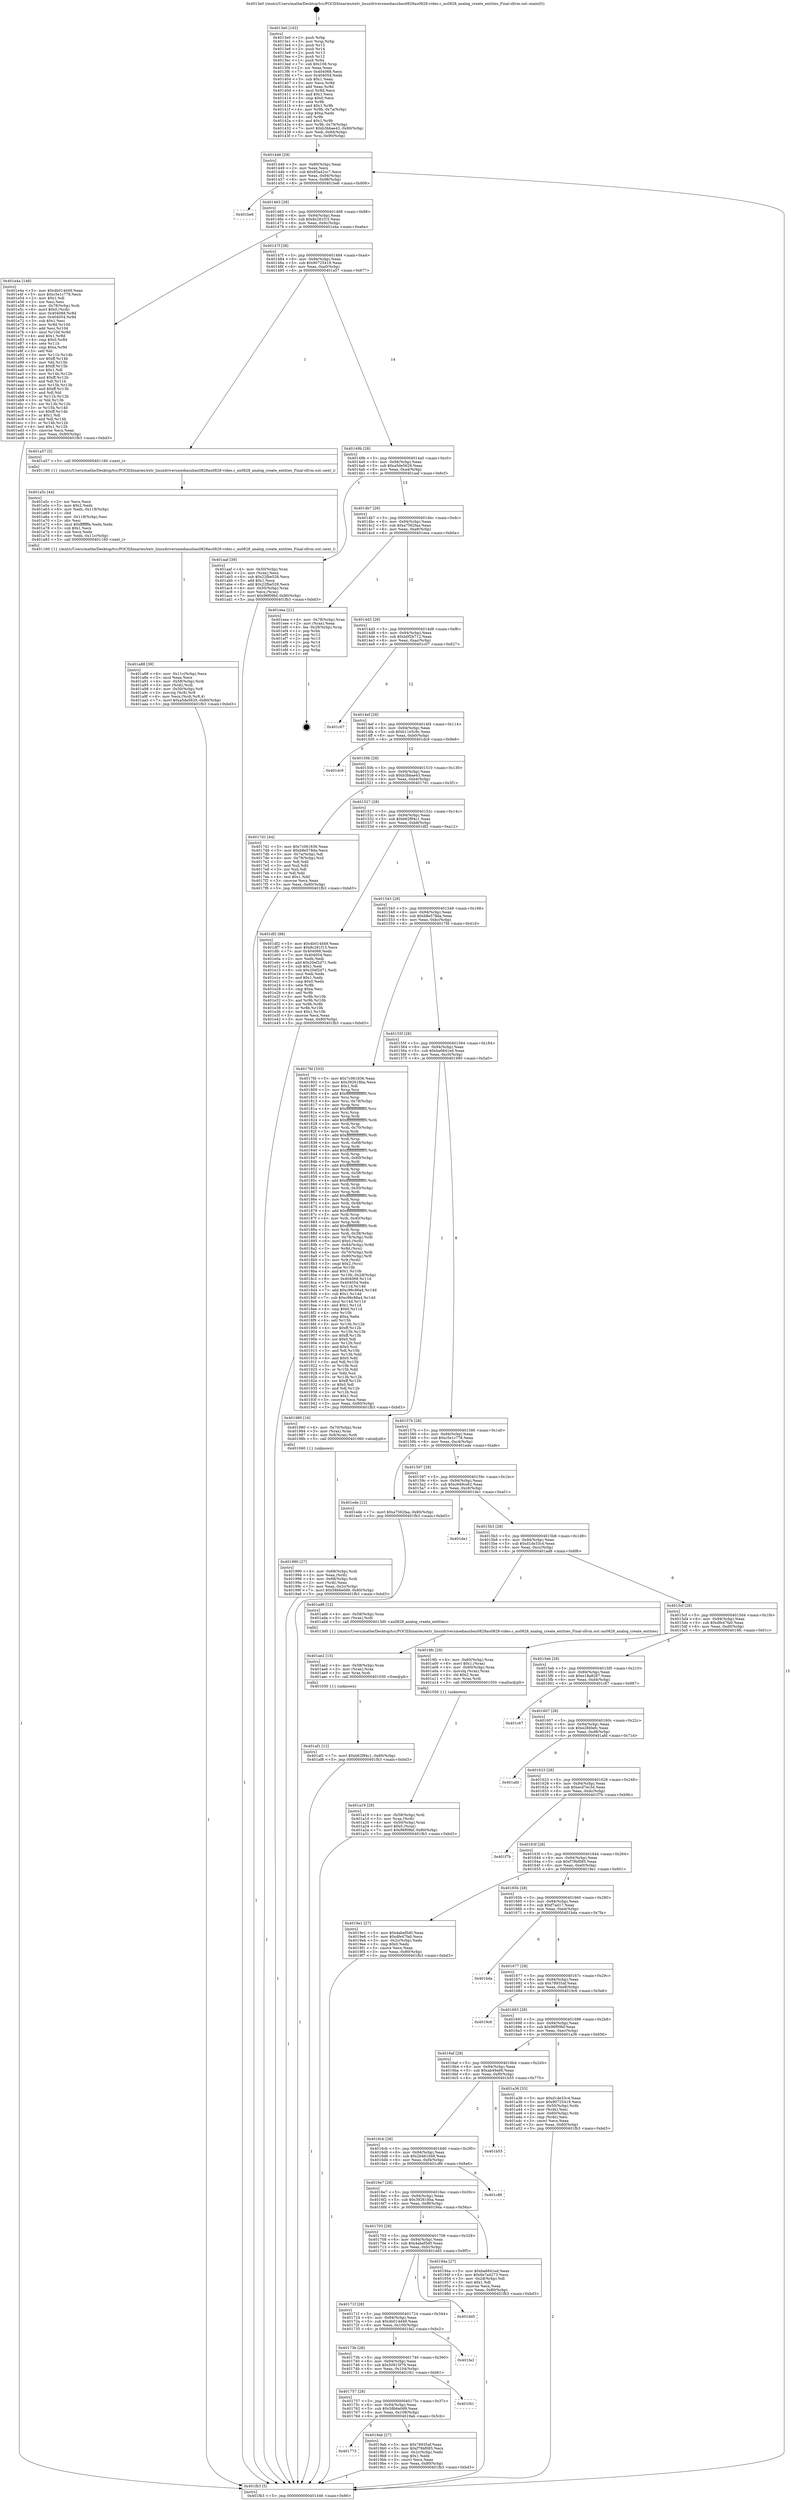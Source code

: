 digraph "0x4013e0" {
  label = "0x4013e0 (/mnt/c/Users/mathe/Desktop/tcc/POCII/binaries/extr_linuxdriversmediausbau0828au0828-video.c_au0828_analog_create_entities_Final-ollvm.out::main(0))"
  labelloc = "t"
  node[shape=record]

  Entry [label="",width=0.3,height=0.3,shape=circle,fillcolor=black,style=filled]
  "0x401446" [label="{
     0x401446 [29]\l
     | [instrs]\l
     &nbsp;&nbsp;0x401446 \<+3\>: mov -0x80(%rbp),%eax\l
     &nbsp;&nbsp;0x401449 \<+2\>: mov %eax,%ecx\l
     &nbsp;&nbsp;0x40144b \<+6\>: sub $0x85a42cc7,%ecx\l
     &nbsp;&nbsp;0x401451 \<+6\>: mov %eax,-0x94(%rbp)\l
     &nbsp;&nbsp;0x401457 \<+6\>: mov %ecx,-0x98(%rbp)\l
     &nbsp;&nbsp;0x40145d \<+6\>: je 0000000000401be6 \<main+0x806\>\l
  }"]
  "0x401be6" [label="{
     0x401be6\l
  }", style=dashed]
  "0x401463" [label="{
     0x401463 [28]\l
     | [instrs]\l
     &nbsp;&nbsp;0x401463 \<+5\>: jmp 0000000000401468 \<main+0x88\>\l
     &nbsp;&nbsp;0x401468 \<+6\>: mov -0x94(%rbp),%eax\l
     &nbsp;&nbsp;0x40146e \<+5\>: sub $0x8c281f15,%eax\l
     &nbsp;&nbsp;0x401473 \<+6\>: mov %eax,-0x9c(%rbp)\l
     &nbsp;&nbsp;0x401479 \<+6\>: je 0000000000401e4a \<main+0xa6a\>\l
  }"]
  Exit [label="",width=0.3,height=0.3,shape=circle,fillcolor=black,style=filled,peripheries=2]
  "0x401e4a" [label="{
     0x401e4a [148]\l
     | [instrs]\l
     &nbsp;&nbsp;0x401e4a \<+5\>: mov $0x4b014d49,%eax\l
     &nbsp;&nbsp;0x401e4f \<+5\>: mov $0xc5e1c778,%ecx\l
     &nbsp;&nbsp;0x401e54 \<+2\>: mov $0x1,%dl\l
     &nbsp;&nbsp;0x401e56 \<+2\>: xor %esi,%esi\l
     &nbsp;&nbsp;0x401e58 \<+4\>: mov -0x78(%rbp),%rdi\l
     &nbsp;&nbsp;0x401e5c \<+6\>: movl $0x0,(%rdi)\l
     &nbsp;&nbsp;0x401e62 \<+8\>: mov 0x404068,%r8d\l
     &nbsp;&nbsp;0x401e6a \<+8\>: mov 0x404054,%r9d\l
     &nbsp;&nbsp;0x401e72 \<+3\>: sub $0x1,%esi\l
     &nbsp;&nbsp;0x401e75 \<+3\>: mov %r8d,%r10d\l
     &nbsp;&nbsp;0x401e78 \<+3\>: add %esi,%r10d\l
     &nbsp;&nbsp;0x401e7b \<+4\>: imul %r10d,%r8d\l
     &nbsp;&nbsp;0x401e7f \<+4\>: and $0x1,%r8d\l
     &nbsp;&nbsp;0x401e83 \<+4\>: cmp $0x0,%r8d\l
     &nbsp;&nbsp;0x401e87 \<+4\>: sete %r11b\l
     &nbsp;&nbsp;0x401e8b \<+4\>: cmp $0xa,%r9d\l
     &nbsp;&nbsp;0x401e8f \<+3\>: setl %bl\l
     &nbsp;&nbsp;0x401e92 \<+3\>: mov %r11b,%r14b\l
     &nbsp;&nbsp;0x401e95 \<+4\>: xor $0xff,%r14b\l
     &nbsp;&nbsp;0x401e99 \<+3\>: mov %bl,%r15b\l
     &nbsp;&nbsp;0x401e9c \<+4\>: xor $0xff,%r15b\l
     &nbsp;&nbsp;0x401ea0 \<+3\>: xor $0x1,%dl\l
     &nbsp;&nbsp;0x401ea3 \<+3\>: mov %r14b,%r12b\l
     &nbsp;&nbsp;0x401ea6 \<+4\>: and $0xff,%r12b\l
     &nbsp;&nbsp;0x401eaa \<+3\>: and %dl,%r11b\l
     &nbsp;&nbsp;0x401ead \<+3\>: mov %r15b,%r13b\l
     &nbsp;&nbsp;0x401eb0 \<+4\>: and $0xff,%r13b\l
     &nbsp;&nbsp;0x401eb4 \<+2\>: and %dl,%bl\l
     &nbsp;&nbsp;0x401eb6 \<+3\>: or %r11b,%r12b\l
     &nbsp;&nbsp;0x401eb9 \<+3\>: or %bl,%r13b\l
     &nbsp;&nbsp;0x401ebc \<+3\>: xor %r13b,%r12b\l
     &nbsp;&nbsp;0x401ebf \<+3\>: or %r15b,%r14b\l
     &nbsp;&nbsp;0x401ec2 \<+4\>: xor $0xff,%r14b\l
     &nbsp;&nbsp;0x401ec6 \<+3\>: or $0x1,%dl\l
     &nbsp;&nbsp;0x401ec9 \<+3\>: and %dl,%r14b\l
     &nbsp;&nbsp;0x401ecc \<+3\>: or %r14b,%r12b\l
     &nbsp;&nbsp;0x401ecf \<+4\>: test $0x1,%r12b\l
     &nbsp;&nbsp;0x401ed3 \<+3\>: cmovne %ecx,%eax\l
     &nbsp;&nbsp;0x401ed6 \<+3\>: mov %eax,-0x80(%rbp)\l
     &nbsp;&nbsp;0x401ed9 \<+5\>: jmp 0000000000401fb3 \<main+0xbd3\>\l
  }"]
  "0x40147f" [label="{
     0x40147f [28]\l
     | [instrs]\l
     &nbsp;&nbsp;0x40147f \<+5\>: jmp 0000000000401484 \<main+0xa4\>\l
     &nbsp;&nbsp;0x401484 \<+6\>: mov -0x94(%rbp),%eax\l
     &nbsp;&nbsp;0x40148a \<+5\>: sub $0x90725419,%eax\l
     &nbsp;&nbsp;0x40148f \<+6\>: mov %eax,-0xa0(%rbp)\l
     &nbsp;&nbsp;0x401495 \<+6\>: je 0000000000401a57 \<main+0x677\>\l
  }"]
  "0x401af1" [label="{
     0x401af1 [12]\l
     | [instrs]\l
     &nbsp;&nbsp;0x401af1 \<+7\>: movl $0xb62f94c1,-0x80(%rbp)\l
     &nbsp;&nbsp;0x401af8 \<+5\>: jmp 0000000000401fb3 \<main+0xbd3\>\l
  }"]
  "0x401a57" [label="{
     0x401a57 [5]\l
     | [instrs]\l
     &nbsp;&nbsp;0x401a57 \<+5\>: call 0000000000401160 \<next_i\>\l
     | [calls]\l
     &nbsp;&nbsp;0x401160 \{1\} (/mnt/c/Users/mathe/Desktop/tcc/POCII/binaries/extr_linuxdriversmediausbau0828au0828-video.c_au0828_analog_create_entities_Final-ollvm.out::next_i)\l
  }"]
  "0x40149b" [label="{
     0x40149b [28]\l
     | [instrs]\l
     &nbsp;&nbsp;0x40149b \<+5\>: jmp 00000000004014a0 \<main+0xc0\>\l
     &nbsp;&nbsp;0x4014a0 \<+6\>: mov -0x94(%rbp),%eax\l
     &nbsp;&nbsp;0x4014a6 \<+5\>: sub $0xa5de5629,%eax\l
     &nbsp;&nbsp;0x4014ab \<+6\>: mov %eax,-0xa4(%rbp)\l
     &nbsp;&nbsp;0x4014b1 \<+6\>: je 0000000000401aaf \<main+0x6cf\>\l
  }"]
  "0x401ae2" [label="{
     0x401ae2 [15]\l
     | [instrs]\l
     &nbsp;&nbsp;0x401ae2 \<+4\>: mov -0x58(%rbp),%rax\l
     &nbsp;&nbsp;0x401ae6 \<+3\>: mov (%rax),%rax\l
     &nbsp;&nbsp;0x401ae9 \<+3\>: mov %rax,%rdi\l
     &nbsp;&nbsp;0x401aec \<+5\>: call 0000000000401030 \<free@plt\>\l
     | [calls]\l
     &nbsp;&nbsp;0x401030 \{1\} (unknown)\l
  }"]
  "0x401aaf" [label="{
     0x401aaf [39]\l
     | [instrs]\l
     &nbsp;&nbsp;0x401aaf \<+4\>: mov -0x50(%rbp),%rax\l
     &nbsp;&nbsp;0x401ab3 \<+2\>: mov (%rax),%ecx\l
     &nbsp;&nbsp;0x401ab5 \<+6\>: sub $0x22fbe528,%ecx\l
     &nbsp;&nbsp;0x401abb \<+3\>: add $0x1,%ecx\l
     &nbsp;&nbsp;0x401abe \<+6\>: add $0x22fbe528,%ecx\l
     &nbsp;&nbsp;0x401ac4 \<+4\>: mov -0x50(%rbp),%rax\l
     &nbsp;&nbsp;0x401ac8 \<+2\>: mov %ecx,(%rax)\l
     &nbsp;&nbsp;0x401aca \<+7\>: movl $0x96f09bf,-0x80(%rbp)\l
     &nbsp;&nbsp;0x401ad1 \<+5\>: jmp 0000000000401fb3 \<main+0xbd3\>\l
  }"]
  "0x4014b7" [label="{
     0x4014b7 [28]\l
     | [instrs]\l
     &nbsp;&nbsp;0x4014b7 \<+5\>: jmp 00000000004014bc \<main+0xdc\>\l
     &nbsp;&nbsp;0x4014bc \<+6\>: mov -0x94(%rbp),%eax\l
     &nbsp;&nbsp;0x4014c2 \<+5\>: sub $0xa7562faa,%eax\l
     &nbsp;&nbsp;0x4014c7 \<+6\>: mov %eax,-0xa8(%rbp)\l
     &nbsp;&nbsp;0x4014cd \<+6\>: je 0000000000401eea \<main+0xb0a\>\l
  }"]
  "0x401a88" [label="{
     0x401a88 [39]\l
     | [instrs]\l
     &nbsp;&nbsp;0x401a88 \<+6\>: mov -0x11c(%rbp),%ecx\l
     &nbsp;&nbsp;0x401a8e \<+3\>: imul %eax,%ecx\l
     &nbsp;&nbsp;0x401a91 \<+4\>: mov -0x58(%rbp),%rdi\l
     &nbsp;&nbsp;0x401a95 \<+3\>: mov (%rdi),%rdi\l
     &nbsp;&nbsp;0x401a98 \<+4\>: mov -0x50(%rbp),%r8\l
     &nbsp;&nbsp;0x401a9c \<+3\>: movslq (%r8),%r8\l
     &nbsp;&nbsp;0x401a9f \<+4\>: mov %ecx,(%rdi,%r8,4)\l
     &nbsp;&nbsp;0x401aa3 \<+7\>: movl $0xa5de5629,-0x80(%rbp)\l
     &nbsp;&nbsp;0x401aaa \<+5\>: jmp 0000000000401fb3 \<main+0xbd3\>\l
  }"]
  "0x401eea" [label="{
     0x401eea [21]\l
     | [instrs]\l
     &nbsp;&nbsp;0x401eea \<+4\>: mov -0x78(%rbp),%rax\l
     &nbsp;&nbsp;0x401eee \<+2\>: mov (%rax),%eax\l
     &nbsp;&nbsp;0x401ef0 \<+4\>: lea -0x28(%rbp),%rsp\l
     &nbsp;&nbsp;0x401ef4 \<+1\>: pop %rbx\l
     &nbsp;&nbsp;0x401ef5 \<+2\>: pop %r12\l
     &nbsp;&nbsp;0x401ef7 \<+2\>: pop %r13\l
     &nbsp;&nbsp;0x401ef9 \<+2\>: pop %r14\l
     &nbsp;&nbsp;0x401efb \<+2\>: pop %r15\l
     &nbsp;&nbsp;0x401efd \<+1\>: pop %rbp\l
     &nbsp;&nbsp;0x401efe \<+1\>: ret\l
  }"]
  "0x4014d3" [label="{
     0x4014d3 [28]\l
     | [instrs]\l
     &nbsp;&nbsp;0x4014d3 \<+5\>: jmp 00000000004014d8 \<main+0xf8\>\l
     &nbsp;&nbsp;0x4014d8 \<+6\>: mov -0x94(%rbp),%eax\l
     &nbsp;&nbsp;0x4014de \<+5\>: sub $0xb0f2b712,%eax\l
     &nbsp;&nbsp;0x4014e3 \<+6\>: mov %eax,-0xac(%rbp)\l
     &nbsp;&nbsp;0x4014e9 \<+6\>: je 0000000000401c07 \<main+0x827\>\l
  }"]
  "0x401a5c" [label="{
     0x401a5c [44]\l
     | [instrs]\l
     &nbsp;&nbsp;0x401a5c \<+2\>: xor %ecx,%ecx\l
     &nbsp;&nbsp;0x401a5e \<+5\>: mov $0x2,%edx\l
     &nbsp;&nbsp;0x401a63 \<+6\>: mov %edx,-0x118(%rbp)\l
     &nbsp;&nbsp;0x401a69 \<+1\>: cltd\l
     &nbsp;&nbsp;0x401a6a \<+6\>: mov -0x118(%rbp),%esi\l
     &nbsp;&nbsp;0x401a70 \<+2\>: idiv %esi\l
     &nbsp;&nbsp;0x401a72 \<+6\>: imul $0xfffffffe,%edx,%edx\l
     &nbsp;&nbsp;0x401a78 \<+3\>: sub $0x1,%ecx\l
     &nbsp;&nbsp;0x401a7b \<+2\>: sub %ecx,%edx\l
     &nbsp;&nbsp;0x401a7d \<+6\>: mov %edx,-0x11c(%rbp)\l
     &nbsp;&nbsp;0x401a83 \<+5\>: call 0000000000401160 \<next_i\>\l
     | [calls]\l
     &nbsp;&nbsp;0x401160 \{1\} (/mnt/c/Users/mathe/Desktop/tcc/POCII/binaries/extr_linuxdriversmediausbau0828au0828-video.c_au0828_analog_create_entities_Final-ollvm.out::next_i)\l
  }"]
  "0x401c07" [label="{
     0x401c07\l
  }", style=dashed]
  "0x4014ef" [label="{
     0x4014ef [28]\l
     | [instrs]\l
     &nbsp;&nbsp;0x4014ef \<+5\>: jmp 00000000004014f4 \<main+0x114\>\l
     &nbsp;&nbsp;0x4014f4 \<+6\>: mov -0x94(%rbp),%eax\l
     &nbsp;&nbsp;0x4014fa \<+5\>: sub $0xb11e5c9c,%eax\l
     &nbsp;&nbsp;0x4014ff \<+6\>: mov %eax,-0xb0(%rbp)\l
     &nbsp;&nbsp;0x401505 \<+6\>: je 0000000000401dc9 \<main+0x9e9\>\l
  }"]
  "0x401a19" [label="{
     0x401a19 [29]\l
     | [instrs]\l
     &nbsp;&nbsp;0x401a19 \<+4\>: mov -0x58(%rbp),%rdi\l
     &nbsp;&nbsp;0x401a1d \<+3\>: mov %rax,(%rdi)\l
     &nbsp;&nbsp;0x401a20 \<+4\>: mov -0x50(%rbp),%rax\l
     &nbsp;&nbsp;0x401a24 \<+6\>: movl $0x0,(%rax)\l
     &nbsp;&nbsp;0x401a2a \<+7\>: movl $0x96f09bf,-0x80(%rbp)\l
     &nbsp;&nbsp;0x401a31 \<+5\>: jmp 0000000000401fb3 \<main+0xbd3\>\l
  }"]
  "0x401dc9" [label="{
     0x401dc9\l
  }", style=dashed]
  "0x40150b" [label="{
     0x40150b [28]\l
     | [instrs]\l
     &nbsp;&nbsp;0x40150b \<+5\>: jmp 0000000000401510 \<main+0x130\>\l
     &nbsp;&nbsp;0x401510 \<+6\>: mov -0x94(%rbp),%eax\l
     &nbsp;&nbsp;0x401516 \<+5\>: sub $0xb3bbae43,%eax\l
     &nbsp;&nbsp;0x40151b \<+6\>: mov %eax,-0xb4(%rbp)\l
     &nbsp;&nbsp;0x401521 \<+6\>: je 00000000004017d1 \<main+0x3f1\>\l
  }"]
  "0x401773" [label="{
     0x401773\l
  }", style=dashed]
  "0x4017d1" [label="{
     0x4017d1 [44]\l
     | [instrs]\l
     &nbsp;&nbsp;0x4017d1 \<+5\>: mov $0x7c061836,%eax\l
     &nbsp;&nbsp;0x4017d6 \<+5\>: mov $0xb8e578da,%ecx\l
     &nbsp;&nbsp;0x4017db \<+3\>: mov -0x7a(%rbp),%dl\l
     &nbsp;&nbsp;0x4017de \<+4\>: mov -0x79(%rbp),%sil\l
     &nbsp;&nbsp;0x4017e2 \<+3\>: mov %dl,%dil\l
     &nbsp;&nbsp;0x4017e5 \<+3\>: and %sil,%dil\l
     &nbsp;&nbsp;0x4017e8 \<+3\>: xor %sil,%dl\l
     &nbsp;&nbsp;0x4017eb \<+3\>: or %dl,%dil\l
     &nbsp;&nbsp;0x4017ee \<+4\>: test $0x1,%dil\l
     &nbsp;&nbsp;0x4017f2 \<+3\>: cmovne %ecx,%eax\l
     &nbsp;&nbsp;0x4017f5 \<+3\>: mov %eax,-0x80(%rbp)\l
     &nbsp;&nbsp;0x4017f8 \<+5\>: jmp 0000000000401fb3 \<main+0xbd3\>\l
  }"]
  "0x401527" [label="{
     0x401527 [28]\l
     | [instrs]\l
     &nbsp;&nbsp;0x401527 \<+5\>: jmp 000000000040152c \<main+0x14c\>\l
     &nbsp;&nbsp;0x40152c \<+6\>: mov -0x94(%rbp),%eax\l
     &nbsp;&nbsp;0x401532 \<+5\>: sub $0xb62f94c1,%eax\l
     &nbsp;&nbsp;0x401537 \<+6\>: mov %eax,-0xb8(%rbp)\l
     &nbsp;&nbsp;0x40153d \<+6\>: je 0000000000401df2 \<main+0xa12\>\l
  }"]
  "0x401fb3" [label="{
     0x401fb3 [5]\l
     | [instrs]\l
     &nbsp;&nbsp;0x401fb3 \<+5\>: jmp 0000000000401446 \<main+0x66\>\l
  }"]
  "0x4013e0" [label="{
     0x4013e0 [102]\l
     | [instrs]\l
     &nbsp;&nbsp;0x4013e0 \<+1\>: push %rbp\l
     &nbsp;&nbsp;0x4013e1 \<+3\>: mov %rsp,%rbp\l
     &nbsp;&nbsp;0x4013e4 \<+2\>: push %r15\l
     &nbsp;&nbsp;0x4013e6 \<+2\>: push %r14\l
     &nbsp;&nbsp;0x4013e8 \<+2\>: push %r13\l
     &nbsp;&nbsp;0x4013ea \<+2\>: push %r12\l
     &nbsp;&nbsp;0x4013ec \<+1\>: push %rbx\l
     &nbsp;&nbsp;0x4013ed \<+7\>: sub $0x108,%rsp\l
     &nbsp;&nbsp;0x4013f4 \<+2\>: xor %eax,%eax\l
     &nbsp;&nbsp;0x4013f6 \<+7\>: mov 0x404068,%ecx\l
     &nbsp;&nbsp;0x4013fd \<+7\>: mov 0x404054,%edx\l
     &nbsp;&nbsp;0x401404 \<+3\>: sub $0x1,%eax\l
     &nbsp;&nbsp;0x401407 \<+3\>: mov %ecx,%r8d\l
     &nbsp;&nbsp;0x40140a \<+3\>: add %eax,%r8d\l
     &nbsp;&nbsp;0x40140d \<+4\>: imul %r8d,%ecx\l
     &nbsp;&nbsp;0x401411 \<+3\>: and $0x1,%ecx\l
     &nbsp;&nbsp;0x401414 \<+3\>: cmp $0x0,%ecx\l
     &nbsp;&nbsp;0x401417 \<+4\>: sete %r9b\l
     &nbsp;&nbsp;0x40141b \<+4\>: and $0x1,%r9b\l
     &nbsp;&nbsp;0x40141f \<+4\>: mov %r9b,-0x7a(%rbp)\l
     &nbsp;&nbsp;0x401423 \<+3\>: cmp $0xa,%edx\l
     &nbsp;&nbsp;0x401426 \<+4\>: setl %r9b\l
     &nbsp;&nbsp;0x40142a \<+4\>: and $0x1,%r9b\l
     &nbsp;&nbsp;0x40142e \<+4\>: mov %r9b,-0x79(%rbp)\l
     &nbsp;&nbsp;0x401432 \<+7\>: movl $0xb3bbae43,-0x80(%rbp)\l
     &nbsp;&nbsp;0x401439 \<+6\>: mov %edi,-0x84(%rbp)\l
     &nbsp;&nbsp;0x40143f \<+7\>: mov %rsi,-0x90(%rbp)\l
  }"]
  "0x4019ab" [label="{
     0x4019ab [27]\l
     | [instrs]\l
     &nbsp;&nbsp;0x4019ab \<+5\>: mov $0x78935af,%eax\l
     &nbsp;&nbsp;0x4019b0 \<+5\>: mov $0xf79bf085,%ecx\l
     &nbsp;&nbsp;0x4019b5 \<+3\>: mov -0x2c(%rbp),%edx\l
     &nbsp;&nbsp;0x4019b8 \<+3\>: cmp $0x1,%edx\l
     &nbsp;&nbsp;0x4019bb \<+3\>: cmovl %ecx,%eax\l
     &nbsp;&nbsp;0x4019be \<+3\>: mov %eax,-0x80(%rbp)\l
     &nbsp;&nbsp;0x4019c1 \<+5\>: jmp 0000000000401fb3 \<main+0xbd3\>\l
  }"]
  "0x401df2" [label="{
     0x401df2 [88]\l
     | [instrs]\l
     &nbsp;&nbsp;0x401df2 \<+5\>: mov $0x4b014d49,%eax\l
     &nbsp;&nbsp;0x401df7 \<+5\>: mov $0x8c281f15,%ecx\l
     &nbsp;&nbsp;0x401dfc \<+7\>: mov 0x404068,%edx\l
     &nbsp;&nbsp;0x401e03 \<+7\>: mov 0x404054,%esi\l
     &nbsp;&nbsp;0x401e0a \<+2\>: mov %edx,%edi\l
     &nbsp;&nbsp;0x401e0c \<+6\>: add $0x20ef2d71,%edi\l
     &nbsp;&nbsp;0x401e12 \<+3\>: sub $0x1,%edi\l
     &nbsp;&nbsp;0x401e15 \<+6\>: sub $0x20ef2d71,%edi\l
     &nbsp;&nbsp;0x401e1b \<+3\>: imul %edi,%edx\l
     &nbsp;&nbsp;0x401e1e \<+3\>: and $0x1,%edx\l
     &nbsp;&nbsp;0x401e21 \<+3\>: cmp $0x0,%edx\l
     &nbsp;&nbsp;0x401e24 \<+4\>: sete %r8b\l
     &nbsp;&nbsp;0x401e28 \<+3\>: cmp $0xa,%esi\l
     &nbsp;&nbsp;0x401e2b \<+4\>: setl %r9b\l
     &nbsp;&nbsp;0x401e2f \<+3\>: mov %r8b,%r10b\l
     &nbsp;&nbsp;0x401e32 \<+3\>: and %r9b,%r10b\l
     &nbsp;&nbsp;0x401e35 \<+3\>: xor %r9b,%r8b\l
     &nbsp;&nbsp;0x401e38 \<+3\>: or %r8b,%r10b\l
     &nbsp;&nbsp;0x401e3b \<+4\>: test $0x1,%r10b\l
     &nbsp;&nbsp;0x401e3f \<+3\>: cmovne %ecx,%eax\l
     &nbsp;&nbsp;0x401e42 \<+3\>: mov %eax,-0x80(%rbp)\l
     &nbsp;&nbsp;0x401e45 \<+5\>: jmp 0000000000401fb3 \<main+0xbd3\>\l
  }"]
  "0x401543" [label="{
     0x401543 [28]\l
     | [instrs]\l
     &nbsp;&nbsp;0x401543 \<+5\>: jmp 0000000000401548 \<main+0x168\>\l
     &nbsp;&nbsp;0x401548 \<+6\>: mov -0x94(%rbp),%eax\l
     &nbsp;&nbsp;0x40154e \<+5\>: sub $0xb8e578da,%eax\l
     &nbsp;&nbsp;0x401553 \<+6\>: mov %eax,-0xbc(%rbp)\l
     &nbsp;&nbsp;0x401559 \<+6\>: je 00000000004017fd \<main+0x41d\>\l
  }"]
  "0x401757" [label="{
     0x401757 [28]\l
     | [instrs]\l
     &nbsp;&nbsp;0x401757 \<+5\>: jmp 000000000040175c \<main+0x37c\>\l
     &nbsp;&nbsp;0x40175c \<+6\>: mov -0x94(%rbp),%eax\l
     &nbsp;&nbsp;0x401762 \<+5\>: sub $0x58b6e0d9,%eax\l
     &nbsp;&nbsp;0x401767 \<+6\>: mov %eax,-0x108(%rbp)\l
     &nbsp;&nbsp;0x40176d \<+6\>: je 00000000004019ab \<main+0x5cb\>\l
  }"]
  "0x4017fd" [label="{
     0x4017fd [333]\l
     | [instrs]\l
     &nbsp;&nbsp;0x4017fd \<+5\>: mov $0x7c061836,%eax\l
     &nbsp;&nbsp;0x401802 \<+5\>: mov $0x392618ba,%ecx\l
     &nbsp;&nbsp;0x401807 \<+2\>: mov $0x1,%dl\l
     &nbsp;&nbsp;0x401809 \<+3\>: mov %rsp,%rsi\l
     &nbsp;&nbsp;0x40180c \<+4\>: add $0xfffffffffffffff0,%rsi\l
     &nbsp;&nbsp;0x401810 \<+3\>: mov %rsi,%rsp\l
     &nbsp;&nbsp;0x401813 \<+4\>: mov %rsi,-0x78(%rbp)\l
     &nbsp;&nbsp;0x401817 \<+3\>: mov %rsp,%rsi\l
     &nbsp;&nbsp;0x40181a \<+4\>: add $0xfffffffffffffff0,%rsi\l
     &nbsp;&nbsp;0x40181e \<+3\>: mov %rsi,%rsp\l
     &nbsp;&nbsp;0x401821 \<+3\>: mov %rsp,%rdi\l
     &nbsp;&nbsp;0x401824 \<+4\>: add $0xfffffffffffffff0,%rdi\l
     &nbsp;&nbsp;0x401828 \<+3\>: mov %rdi,%rsp\l
     &nbsp;&nbsp;0x40182b \<+4\>: mov %rdi,-0x70(%rbp)\l
     &nbsp;&nbsp;0x40182f \<+3\>: mov %rsp,%rdi\l
     &nbsp;&nbsp;0x401832 \<+4\>: add $0xfffffffffffffff0,%rdi\l
     &nbsp;&nbsp;0x401836 \<+3\>: mov %rdi,%rsp\l
     &nbsp;&nbsp;0x401839 \<+4\>: mov %rdi,-0x68(%rbp)\l
     &nbsp;&nbsp;0x40183d \<+3\>: mov %rsp,%rdi\l
     &nbsp;&nbsp;0x401840 \<+4\>: add $0xfffffffffffffff0,%rdi\l
     &nbsp;&nbsp;0x401844 \<+3\>: mov %rdi,%rsp\l
     &nbsp;&nbsp;0x401847 \<+4\>: mov %rdi,-0x60(%rbp)\l
     &nbsp;&nbsp;0x40184b \<+3\>: mov %rsp,%rdi\l
     &nbsp;&nbsp;0x40184e \<+4\>: add $0xfffffffffffffff0,%rdi\l
     &nbsp;&nbsp;0x401852 \<+3\>: mov %rdi,%rsp\l
     &nbsp;&nbsp;0x401855 \<+4\>: mov %rdi,-0x58(%rbp)\l
     &nbsp;&nbsp;0x401859 \<+3\>: mov %rsp,%rdi\l
     &nbsp;&nbsp;0x40185c \<+4\>: add $0xfffffffffffffff0,%rdi\l
     &nbsp;&nbsp;0x401860 \<+3\>: mov %rdi,%rsp\l
     &nbsp;&nbsp;0x401863 \<+4\>: mov %rdi,-0x50(%rbp)\l
     &nbsp;&nbsp;0x401867 \<+3\>: mov %rsp,%rdi\l
     &nbsp;&nbsp;0x40186a \<+4\>: add $0xfffffffffffffff0,%rdi\l
     &nbsp;&nbsp;0x40186e \<+3\>: mov %rdi,%rsp\l
     &nbsp;&nbsp;0x401871 \<+4\>: mov %rdi,-0x48(%rbp)\l
     &nbsp;&nbsp;0x401875 \<+3\>: mov %rsp,%rdi\l
     &nbsp;&nbsp;0x401878 \<+4\>: add $0xfffffffffffffff0,%rdi\l
     &nbsp;&nbsp;0x40187c \<+3\>: mov %rdi,%rsp\l
     &nbsp;&nbsp;0x40187f \<+4\>: mov %rdi,-0x40(%rbp)\l
     &nbsp;&nbsp;0x401883 \<+3\>: mov %rsp,%rdi\l
     &nbsp;&nbsp;0x401886 \<+4\>: add $0xfffffffffffffff0,%rdi\l
     &nbsp;&nbsp;0x40188a \<+3\>: mov %rdi,%rsp\l
     &nbsp;&nbsp;0x40188d \<+4\>: mov %rdi,-0x38(%rbp)\l
     &nbsp;&nbsp;0x401891 \<+4\>: mov -0x78(%rbp),%rdi\l
     &nbsp;&nbsp;0x401895 \<+6\>: movl $0x0,(%rdi)\l
     &nbsp;&nbsp;0x40189b \<+7\>: mov -0x84(%rbp),%r8d\l
     &nbsp;&nbsp;0x4018a2 \<+3\>: mov %r8d,(%rsi)\l
     &nbsp;&nbsp;0x4018a5 \<+4\>: mov -0x70(%rbp),%rdi\l
     &nbsp;&nbsp;0x4018a9 \<+7\>: mov -0x90(%rbp),%r9\l
     &nbsp;&nbsp;0x4018b0 \<+3\>: mov %r9,(%rdi)\l
     &nbsp;&nbsp;0x4018b3 \<+3\>: cmpl $0x2,(%rsi)\l
     &nbsp;&nbsp;0x4018b6 \<+4\>: setne %r10b\l
     &nbsp;&nbsp;0x4018ba \<+4\>: and $0x1,%r10b\l
     &nbsp;&nbsp;0x4018be \<+4\>: mov %r10b,-0x2d(%rbp)\l
     &nbsp;&nbsp;0x4018c2 \<+8\>: mov 0x404068,%r11d\l
     &nbsp;&nbsp;0x4018ca \<+7\>: mov 0x404054,%ebx\l
     &nbsp;&nbsp;0x4018d1 \<+3\>: mov %r11d,%r14d\l
     &nbsp;&nbsp;0x4018d4 \<+7\>: add $0xc96c86a4,%r14d\l
     &nbsp;&nbsp;0x4018db \<+4\>: sub $0x1,%r14d\l
     &nbsp;&nbsp;0x4018df \<+7\>: sub $0xc96c86a4,%r14d\l
     &nbsp;&nbsp;0x4018e6 \<+4\>: imul %r14d,%r11d\l
     &nbsp;&nbsp;0x4018ea \<+4\>: and $0x1,%r11d\l
     &nbsp;&nbsp;0x4018ee \<+4\>: cmp $0x0,%r11d\l
     &nbsp;&nbsp;0x4018f2 \<+4\>: sete %r10b\l
     &nbsp;&nbsp;0x4018f6 \<+3\>: cmp $0xa,%ebx\l
     &nbsp;&nbsp;0x4018f9 \<+4\>: setl %r15b\l
     &nbsp;&nbsp;0x4018fd \<+3\>: mov %r10b,%r12b\l
     &nbsp;&nbsp;0x401900 \<+4\>: xor $0xff,%r12b\l
     &nbsp;&nbsp;0x401904 \<+3\>: mov %r15b,%r13b\l
     &nbsp;&nbsp;0x401907 \<+4\>: xor $0xff,%r13b\l
     &nbsp;&nbsp;0x40190b \<+3\>: xor $0x0,%dl\l
     &nbsp;&nbsp;0x40190e \<+3\>: mov %r12b,%sil\l
     &nbsp;&nbsp;0x401911 \<+4\>: and $0x0,%sil\l
     &nbsp;&nbsp;0x401915 \<+3\>: and %dl,%r10b\l
     &nbsp;&nbsp;0x401918 \<+3\>: mov %r13b,%dil\l
     &nbsp;&nbsp;0x40191b \<+4\>: and $0x0,%dil\l
     &nbsp;&nbsp;0x40191f \<+3\>: and %dl,%r15b\l
     &nbsp;&nbsp;0x401922 \<+3\>: or %r10b,%sil\l
     &nbsp;&nbsp;0x401925 \<+3\>: or %r15b,%dil\l
     &nbsp;&nbsp;0x401928 \<+3\>: xor %dil,%sil\l
     &nbsp;&nbsp;0x40192b \<+3\>: or %r13b,%r12b\l
     &nbsp;&nbsp;0x40192e \<+4\>: xor $0xff,%r12b\l
     &nbsp;&nbsp;0x401932 \<+3\>: or $0x0,%dl\l
     &nbsp;&nbsp;0x401935 \<+3\>: and %dl,%r12b\l
     &nbsp;&nbsp;0x401938 \<+3\>: or %r12b,%sil\l
     &nbsp;&nbsp;0x40193b \<+4\>: test $0x1,%sil\l
     &nbsp;&nbsp;0x40193f \<+3\>: cmovne %ecx,%eax\l
     &nbsp;&nbsp;0x401942 \<+3\>: mov %eax,-0x80(%rbp)\l
     &nbsp;&nbsp;0x401945 \<+5\>: jmp 0000000000401fb3 \<main+0xbd3\>\l
  }"]
  "0x40155f" [label="{
     0x40155f [28]\l
     | [instrs]\l
     &nbsp;&nbsp;0x40155f \<+5\>: jmp 0000000000401564 \<main+0x184\>\l
     &nbsp;&nbsp;0x401564 \<+6\>: mov -0x94(%rbp),%eax\l
     &nbsp;&nbsp;0x40156a \<+5\>: sub $0xba6841ed,%eax\l
     &nbsp;&nbsp;0x40156f \<+6\>: mov %eax,-0xc0(%rbp)\l
     &nbsp;&nbsp;0x401575 \<+6\>: je 0000000000401980 \<main+0x5a0\>\l
  }"]
  "0x401f41" [label="{
     0x401f41\l
  }", style=dashed]
  "0x40173b" [label="{
     0x40173b [28]\l
     | [instrs]\l
     &nbsp;&nbsp;0x40173b \<+5\>: jmp 0000000000401740 \<main+0x360\>\l
     &nbsp;&nbsp;0x401740 \<+6\>: mov -0x94(%rbp),%eax\l
     &nbsp;&nbsp;0x401746 \<+5\>: sub $0x50915f79,%eax\l
     &nbsp;&nbsp;0x40174b \<+6\>: mov %eax,-0x104(%rbp)\l
     &nbsp;&nbsp;0x401751 \<+6\>: je 0000000000401f41 \<main+0xb61\>\l
  }"]
  "0x401980" [label="{
     0x401980 [16]\l
     | [instrs]\l
     &nbsp;&nbsp;0x401980 \<+4\>: mov -0x70(%rbp),%rax\l
     &nbsp;&nbsp;0x401984 \<+3\>: mov (%rax),%rax\l
     &nbsp;&nbsp;0x401987 \<+4\>: mov 0x8(%rax),%rdi\l
     &nbsp;&nbsp;0x40198b \<+5\>: call 0000000000401060 \<atoi@plt\>\l
     | [calls]\l
     &nbsp;&nbsp;0x401060 \{1\} (unknown)\l
  }"]
  "0x40157b" [label="{
     0x40157b [28]\l
     | [instrs]\l
     &nbsp;&nbsp;0x40157b \<+5\>: jmp 0000000000401580 \<main+0x1a0\>\l
     &nbsp;&nbsp;0x401580 \<+6\>: mov -0x94(%rbp),%eax\l
     &nbsp;&nbsp;0x401586 \<+5\>: sub $0xc5e1c778,%eax\l
     &nbsp;&nbsp;0x40158b \<+6\>: mov %eax,-0xc4(%rbp)\l
     &nbsp;&nbsp;0x401591 \<+6\>: je 0000000000401ede \<main+0xafe\>\l
  }"]
  "0x401fa2" [label="{
     0x401fa2\l
  }", style=dashed]
  "0x401ede" [label="{
     0x401ede [12]\l
     | [instrs]\l
     &nbsp;&nbsp;0x401ede \<+7\>: movl $0xa7562faa,-0x80(%rbp)\l
     &nbsp;&nbsp;0x401ee5 \<+5\>: jmp 0000000000401fb3 \<main+0xbd3\>\l
  }"]
  "0x401597" [label="{
     0x401597 [28]\l
     | [instrs]\l
     &nbsp;&nbsp;0x401597 \<+5\>: jmp 000000000040159c \<main+0x1bc\>\l
     &nbsp;&nbsp;0x40159c \<+6\>: mov -0x94(%rbp),%eax\l
     &nbsp;&nbsp;0x4015a2 \<+5\>: sub $0xc649ce62,%eax\l
     &nbsp;&nbsp;0x4015a7 \<+6\>: mov %eax,-0xc8(%rbp)\l
     &nbsp;&nbsp;0x4015ad \<+6\>: je 0000000000401de1 \<main+0xa01\>\l
  }"]
  "0x40171f" [label="{
     0x40171f [28]\l
     | [instrs]\l
     &nbsp;&nbsp;0x40171f \<+5\>: jmp 0000000000401724 \<main+0x344\>\l
     &nbsp;&nbsp;0x401724 \<+6\>: mov -0x94(%rbp),%eax\l
     &nbsp;&nbsp;0x40172a \<+5\>: sub $0x4b014d49,%eax\l
     &nbsp;&nbsp;0x40172f \<+6\>: mov %eax,-0x100(%rbp)\l
     &nbsp;&nbsp;0x401735 \<+6\>: je 0000000000401fa2 \<main+0xbc2\>\l
  }"]
  "0x401de1" [label="{
     0x401de1\l
  }", style=dashed]
  "0x4015b3" [label="{
     0x4015b3 [28]\l
     | [instrs]\l
     &nbsp;&nbsp;0x4015b3 \<+5\>: jmp 00000000004015b8 \<main+0x1d8\>\l
     &nbsp;&nbsp;0x4015b8 \<+6\>: mov -0x94(%rbp),%eax\l
     &nbsp;&nbsp;0x4015be \<+5\>: sub $0xd1de33c4,%eax\l
     &nbsp;&nbsp;0x4015c3 \<+6\>: mov %eax,-0xcc(%rbp)\l
     &nbsp;&nbsp;0x4015c9 \<+6\>: je 0000000000401ad6 \<main+0x6f6\>\l
  }"]
  "0x401dd5" [label="{
     0x401dd5\l
  }", style=dashed]
  "0x401ad6" [label="{
     0x401ad6 [12]\l
     | [instrs]\l
     &nbsp;&nbsp;0x401ad6 \<+4\>: mov -0x58(%rbp),%rax\l
     &nbsp;&nbsp;0x401ada \<+3\>: mov (%rax),%rdi\l
     &nbsp;&nbsp;0x401add \<+5\>: call 00000000004013d0 \<au0828_analog_create_entities\>\l
     | [calls]\l
     &nbsp;&nbsp;0x4013d0 \{1\} (/mnt/c/Users/mathe/Desktop/tcc/POCII/binaries/extr_linuxdriversmediausbau0828au0828-video.c_au0828_analog_create_entities_Final-ollvm.out::au0828_analog_create_entities)\l
  }"]
  "0x4015cf" [label="{
     0x4015cf [28]\l
     | [instrs]\l
     &nbsp;&nbsp;0x4015cf \<+5\>: jmp 00000000004015d4 \<main+0x1f4\>\l
     &nbsp;&nbsp;0x4015d4 \<+6\>: mov -0x94(%rbp),%eax\l
     &nbsp;&nbsp;0x4015da \<+5\>: sub $0xdfe47fa0,%eax\l
     &nbsp;&nbsp;0x4015df \<+6\>: mov %eax,-0xd0(%rbp)\l
     &nbsp;&nbsp;0x4015e5 \<+6\>: je 00000000004019fc \<main+0x61c\>\l
  }"]
  "0x401990" [label="{
     0x401990 [27]\l
     | [instrs]\l
     &nbsp;&nbsp;0x401990 \<+4\>: mov -0x68(%rbp),%rdi\l
     &nbsp;&nbsp;0x401994 \<+2\>: mov %eax,(%rdi)\l
     &nbsp;&nbsp;0x401996 \<+4\>: mov -0x68(%rbp),%rdi\l
     &nbsp;&nbsp;0x40199a \<+2\>: mov (%rdi),%eax\l
     &nbsp;&nbsp;0x40199c \<+3\>: mov %eax,-0x2c(%rbp)\l
     &nbsp;&nbsp;0x40199f \<+7\>: movl $0x58b6e0d9,-0x80(%rbp)\l
     &nbsp;&nbsp;0x4019a6 \<+5\>: jmp 0000000000401fb3 \<main+0xbd3\>\l
  }"]
  "0x4019fc" [label="{
     0x4019fc [29]\l
     | [instrs]\l
     &nbsp;&nbsp;0x4019fc \<+4\>: mov -0x60(%rbp),%rax\l
     &nbsp;&nbsp;0x401a00 \<+6\>: movl $0x1,(%rax)\l
     &nbsp;&nbsp;0x401a06 \<+4\>: mov -0x60(%rbp),%rax\l
     &nbsp;&nbsp;0x401a0a \<+3\>: movslq (%rax),%rax\l
     &nbsp;&nbsp;0x401a0d \<+4\>: shl $0x2,%rax\l
     &nbsp;&nbsp;0x401a11 \<+3\>: mov %rax,%rdi\l
     &nbsp;&nbsp;0x401a14 \<+5\>: call 0000000000401050 \<malloc@plt\>\l
     | [calls]\l
     &nbsp;&nbsp;0x401050 \{1\} (unknown)\l
  }"]
  "0x4015eb" [label="{
     0x4015eb [28]\l
     | [instrs]\l
     &nbsp;&nbsp;0x4015eb \<+5\>: jmp 00000000004015f0 \<main+0x210\>\l
     &nbsp;&nbsp;0x4015f0 \<+6\>: mov -0x94(%rbp),%eax\l
     &nbsp;&nbsp;0x4015f6 \<+5\>: sub $0xe18a9287,%eax\l
     &nbsp;&nbsp;0x4015fb \<+6\>: mov %eax,-0xd4(%rbp)\l
     &nbsp;&nbsp;0x401601 \<+6\>: je 0000000000401c67 \<main+0x887\>\l
  }"]
  "0x401703" [label="{
     0x401703 [28]\l
     | [instrs]\l
     &nbsp;&nbsp;0x401703 \<+5\>: jmp 0000000000401708 \<main+0x328\>\l
     &nbsp;&nbsp;0x401708 \<+6\>: mov -0x94(%rbp),%eax\l
     &nbsp;&nbsp;0x40170e \<+5\>: sub $0x4abef5d0,%eax\l
     &nbsp;&nbsp;0x401713 \<+6\>: mov %eax,-0xfc(%rbp)\l
     &nbsp;&nbsp;0x401719 \<+6\>: je 0000000000401dd5 \<main+0x9f5\>\l
  }"]
  "0x401c67" [label="{
     0x401c67\l
  }", style=dashed]
  "0x401607" [label="{
     0x401607 [28]\l
     | [instrs]\l
     &nbsp;&nbsp;0x401607 \<+5\>: jmp 000000000040160c \<main+0x22c\>\l
     &nbsp;&nbsp;0x40160c \<+6\>: mov -0x94(%rbp),%eax\l
     &nbsp;&nbsp;0x401612 \<+5\>: sub $0xe2fd0efc,%eax\l
     &nbsp;&nbsp;0x401617 \<+6\>: mov %eax,-0xd8(%rbp)\l
     &nbsp;&nbsp;0x40161d \<+6\>: je 0000000000401afd \<main+0x71d\>\l
  }"]
  "0x40194a" [label="{
     0x40194a [27]\l
     | [instrs]\l
     &nbsp;&nbsp;0x40194a \<+5\>: mov $0xba6841ed,%eax\l
     &nbsp;&nbsp;0x40194f \<+5\>: mov $0x6e7a4273,%ecx\l
     &nbsp;&nbsp;0x401954 \<+3\>: mov -0x2d(%rbp),%dl\l
     &nbsp;&nbsp;0x401957 \<+3\>: test $0x1,%dl\l
     &nbsp;&nbsp;0x40195a \<+3\>: cmovne %ecx,%eax\l
     &nbsp;&nbsp;0x40195d \<+3\>: mov %eax,-0x80(%rbp)\l
     &nbsp;&nbsp;0x401960 \<+5\>: jmp 0000000000401fb3 \<main+0xbd3\>\l
  }"]
  "0x401afd" [label="{
     0x401afd\l
  }", style=dashed]
  "0x401623" [label="{
     0x401623 [28]\l
     | [instrs]\l
     &nbsp;&nbsp;0x401623 \<+5\>: jmp 0000000000401628 \<main+0x248\>\l
     &nbsp;&nbsp;0x401628 \<+6\>: mov -0x94(%rbp),%eax\l
     &nbsp;&nbsp;0x40162e \<+5\>: sub $0xecd7ec3d,%eax\l
     &nbsp;&nbsp;0x401633 \<+6\>: mov %eax,-0xdc(%rbp)\l
     &nbsp;&nbsp;0x401639 \<+6\>: je 0000000000401f7b \<main+0xb9b\>\l
  }"]
  "0x4016e7" [label="{
     0x4016e7 [28]\l
     | [instrs]\l
     &nbsp;&nbsp;0x4016e7 \<+5\>: jmp 00000000004016ec \<main+0x30c\>\l
     &nbsp;&nbsp;0x4016ec \<+6\>: mov -0x94(%rbp),%eax\l
     &nbsp;&nbsp;0x4016f2 \<+5\>: sub $0x392618ba,%eax\l
     &nbsp;&nbsp;0x4016f7 \<+6\>: mov %eax,-0xf8(%rbp)\l
     &nbsp;&nbsp;0x4016fd \<+6\>: je 000000000040194a \<main+0x56a\>\l
  }"]
  "0x401f7b" [label="{
     0x401f7b\l
  }", style=dashed]
  "0x40163f" [label="{
     0x40163f [28]\l
     | [instrs]\l
     &nbsp;&nbsp;0x40163f \<+5\>: jmp 0000000000401644 \<main+0x264\>\l
     &nbsp;&nbsp;0x401644 \<+6\>: mov -0x94(%rbp),%eax\l
     &nbsp;&nbsp;0x40164a \<+5\>: sub $0xf79bf085,%eax\l
     &nbsp;&nbsp;0x40164f \<+6\>: mov %eax,-0xe0(%rbp)\l
     &nbsp;&nbsp;0x401655 \<+6\>: je 00000000004019e1 \<main+0x601\>\l
  }"]
  "0x401c86" [label="{
     0x401c86\l
  }", style=dashed]
  "0x4019e1" [label="{
     0x4019e1 [27]\l
     | [instrs]\l
     &nbsp;&nbsp;0x4019e1 \<+5\>: mov $0x4abef5d0,%eax\l
     &nbsp;&nbsp;0x4019e6 \<+5\>: mov $0xdfe47fa0,%ecx\l
     &nbsp;&nbsp;0x4019eb \<+3\>: mov -0x2c(%rbp),%edx\l
     &nbsp;&nbsp;0x4019ee \<+3\>: cmp $0x0,%edx\l
     &nbsp;&nbsp;0x4019f1 \<+3\>: cmove %ecx,%eax\l
     &nbsp;&nbsp;0x4019f4 \<+3\>: mov %eax,-0x80(%rbp)\l
     &nbsp;&nbsp;0x4019f7 \<+5\>: jmp 0000000000401fb3 \<main+0xbd3\>\l
  }"]
  "0x40165b" [label="{
     0x40165b [28]\l
     | [instrs]\l
     &nbsp;&nbsp;0x40165b \<+5\>: jmp 0000000000401660 \<main+0x280\>\l
     &nbsp;&nbsp;0x401660 \<+6\>: mov -0x94(%rbp),%eax\l
     &nbsp;&nbsp;0x401666 \<+5\>: sub $0xf7ad17,%eax\l
     &nbsp;&nbsp;0x40166b \<+6\>: mov %eax,-0xe4(%rbp)\l
     &nbsp;&nbsp;0x401671 \<+6\>: je 0000000000401bda \<main+0x7fa\>\l
  }"]
  "0x4016cb" [label="{
     0x4016cb [28]\l
     | [instrs]\l
     &nbsp;&nbsp;0x4016cb \<+5\>: jmp 00000000004016d0 \<main+0x2f0\>\l
     &nbsp;&nbsp;0x4016d0 \<+6\>: mov -0x94(%rbp),%eax\l
     &nbsp;&nbsp;0x4016d6 \<+5\>: sub $0x2b461d48,%eax\l
     &nbsp;&nbsp;0x4016db \<+6\>: mov %eax,-0xf4(%rbp)\l
     &nbsp;&nbsp;0x4016e1 \<+6\>: je 0000000000401c86 \<main+0x8a6\>\l
  }"]
  "0x401bda" [label="{
     0x401bda\l
  }", style=dashed]
  "0x401677" [label="{
     0x401677 [28]\l
     | [instrs]\l
     &nbsp;&nbsp;0x401677 \<+5\>: jmp 000000000040167c \<main+0x29c\>\l
     &nbsp;&nbsp;0x40167c \<+6\>: mov -0x94(%rbp),%eax\l
     &nbsp;&nbsp;0x401682 \<+5\>: sub $0x78935af,%eax\l
     &nbsp;&nbsp;0x401687 \<+6\>: mov %eax,-0xe8(%rbp)\l
     &nbsp;&nbsp;0x40168d \<+6\>: je 00000000004019c6 \<main+0x5e6\>\l
  }"]
  "0x401b55" [label="{
     0x401b55\l
  }", style=dashed]
  "0x4019c6" [label="{
     0x4019c6\l
  }", style=dashed]
  "0x401693" [label="{
     0x401693 [28]\l
     | [instrs]\l
     &nbsp;&nbsp;0x401693 \<+5\>: jmp 0000000000401698 \<main+0x2b8\>\l
     &nbsp;&nbsp;0x401698 \<+6\>: mov -0x94(%rbp),%eax\l
     &nbsp;&nbsp;0x40169e \<+5\>: sub $0x96f09bf,%eax\l
     &nbsp;&nbsp;0x4016a3 \<+6\>: mov %eax,-0xec(%rbp)\l
     &nbsp;&nbsp;0x4016a9 \<+6\>: je 0000000000401a36 \<main+0x656\>\l
  }"]
  "0x4016af" [label="{
     0x4016af [28]\l
     | [instrs]\l
     &nbsp;&nbsp;0x4016af \<+5\>: jmp 00000000004016b4 \<main+0x2d4\>\l
     &nbsp;&nbsp;0x4016b4 \<+6\>: mov -0x94(%rbp),%eax\l
     &nbsp;&nbsp;0x4016ba \<+5\>: sub $0xab49a66,%eax\l
     &nbsp;&nbsp;0x4016bf \<+6\>: mov %eax,-0xf0(%rbp)\l
     &nbsp;&nbsp;0x4016c5 \<+6\>: je 0000000000401b55 \<main+0x775\>\l
  }"]
  "0x401a36" [label="{
     0x401a36 [33]\l
     | [instrs]\l
     &nbsp;&nbsp;0x401a36 \<+5\>: mov $0xd1de33c4,%eax\l
     &nbsp;&nbsp;0x401a3b \<+5\>: mov $0x90725419,%ecx\l
     &nbsp;&nbsp;0x401a40 \<+4\>: mov -0x50(%rbp),%rdx\l
     &nbsp;&nbsp;0x401a44 \<+2\>: mov (%rdx),%esi\l
     &nbsp;&nbsp;0x401a46 \<+4\>: mov -0x60(%rbp),%rdx\l
     &nbsp;&nbsp;0x401a4a \<+2\>: cmp (%rdx),%esi\l
     &nbsp;&nbsp;0x401a4c \<+3\>: cmovl %ecx,%eax\l
     &nbsp;&nbsp;0x401a4f \<+3\>: mov %eax,-0x80(%rbp)\l
     &nbsp;&nbsp;0x401a52 \<+5\>: jmp 0000000000401fb3 \<main+0xbd3\>\l
  }"]
  Entry -> "0x4013e0" [label=" 1"]
  "0x401446" -> "0x401be6" [label=" 0"]
  "0x401446" -> "0x401463" [label=" 16"]
  "0x401eea" -> Exit [label=" 1"]
  "0x401463" -> "0x401e4a" [label=" 1"]
  "0x401463" -> "0x40147f" [label=" 15"]
  "0x401ede" -> "0x401fb3" [label=" 1"]
  "0x40147f" -> "0x401a57" [label=" 1"]
  "0x40147f" -> "0x40149b" [label=" 14"]
  "0x401e4a" -> "0x401fb3" [label=" 1"]
  "0x40149b" -> "0x401aaf" [label=" 1"]
  "0x40149b" -> "0x4014b7" [label=" 13"]
  "0x401df2" -> "0x401fb3" [label=" 1"]
  "0x4014b7" -> "0x401eea" [label=" 1"]
  "0x4014b7" -> "0x4014d3" [label=" 12"]
  "0x401af1" -> "0x401fb3" [label=" 1"]
  "0x4014d3" -> "0x401c07" [label=" 0"]
  "0x4014d3" -> "0x4014ef" [label=" 12"]
  "0x401ae2" -> "0x401af1" [label=" 1"]
  "0x4014ef" -> "0x401dc9" [label=" 0"]
  "0x4014ef" -> "0x40150b" [label=" 12"]
  "0x401ad6" -> "0x401ae2" [label=" 1"]
  "0x40150b" -> "0x4017d1" [label=" 1"]
  "0x40150b" -> "0x401527" [label=" 11"]
  "0x4017d1" -> "0x401fb3" [label=" 1"]
  "0x4013e0" -> "0x401446" [label=" 1"]
  "0x401fb3" -> "0x401446" [label=" 15"]
  "0x401aaf" -> "0x401fb3" [label=" 1"]
  "0x401527" -> "0x401df2" [label=" 1"]
  "0x401527" -> "0x401543" [label=" 10"]
  "0x401a88" -> "0x401fb3" [label=" 1"]
  "0x401543" -> "0x4017fd" [label=" 1"]
  "0x401543" -> "0x40155f" [label=" 9"]
  "0x401a57" -> "0x401a5c" [label=" 1"]
  "0x4017fd" -> "0x401fb3" [label=" 1"]
  "0x401a36" -> "0x401fb3" [label=" 2"]
  "0x40155f" -> "0x401980" [label=" 1"]
  "0x40155f" -> "0x40157b" [label=" 8"]
  "0x4019fc" -> "0x401a19" [label=" 1"]
  "0x40157b" -> "0x401ede" [label=" 1"]
  "0x40157b" -> "0x401597" [label=" 7"]
  "0x4019e1" -> "0x401fb3" [label=" 1"]
  "0x401597" -> "0x401de1" [label=" 0"]
  "0x401597" -> "0x4015b3" [label=" 7"]
  "0x401757" -> "0x401773" [label=" 0"]
  "0x4015b3" -> "0x401ad6" [label=" 1"]
  "0x4015b3" -> "0x4015cf" [label=" 6"]
  "0x401757" -> "0x4019ab" [label=" 1"]
  "0x4015cf" -> "0x4019fc" [label=" 1"]
  "0x4015cf" -> "0x4015eb" [label=" 5"]
  "0x40173b" -> "0x401757" [label=" 1"]
  "0x4015eb" -> "0x401c67" [label=" 0"]
  "0x4015eb" -> "0x401607" [label=" 5"]
  "0x40173b" -> "0x401f41" [label=" 0"]
  "0x401607" -> "0x401afd" [label=" 0"]
  "0x401607" -> "0x401623" [label=" 5"]
  "0x401a19" -> "0x401fb3" [label=" 1"]
  "0x401623" -> "0x401f7b" [label=" 0"]
  "0x401623" -> "0x40163f" [label=" 5"]
  "0x40171f" -> "0x401fa2" [label=" 0"]
  "0x40163f" -> "0x4019e1" [label=" 1"]
  "0x40163f" -> "0x40165b" [label=" 4"]
  "0x4019ab" -> "0x401fb3" [label=" 1"]
  "0x40165b" -> "0x401bda" [label=" 0"]
  "0x40165b" -> "0x401677" [label=" 4"]
  "0x401703" -> "0x401dd5" [label=" 0"]
  "0x401677" -> "0x4019c6" [label=" 0"]
  "0x401677" -> "0x401693" [label=" 4"]
  "0x401a5c" -> "0x401a88" [label=" 1"]
  "0x401693" -> "0x401a36" [label=" 2"]
  "0x401693" -> "0x4016af" [label=" 2"]
  "0x401990" -> "0x401fb3" [label=" 1"]
  "0x4016af" -> "0x401b55" [label=" 0"]
  "0x4016af" -> "0x4016cb" [label=" 2"]
  "0x401703" -> "0x40171f" [label=" 1"]
  "0x4016cb" -> "0x401c86" [label=" 0"]
  "0x4016cb" -> "0x4016e7" [label=" 2"]
  "0x40171f" -> "0x40173b" [label=" 1"]
  "0x4016e7" -> "0x40194a" [label=" 1"]
  "0x4016e7" -> "0x401703" [label=" 1"]
  "0x40194a" -> "0x401fb3" [label=" 1"]
  "0x401980" -> "0x401990" [label=" 1"]
}
